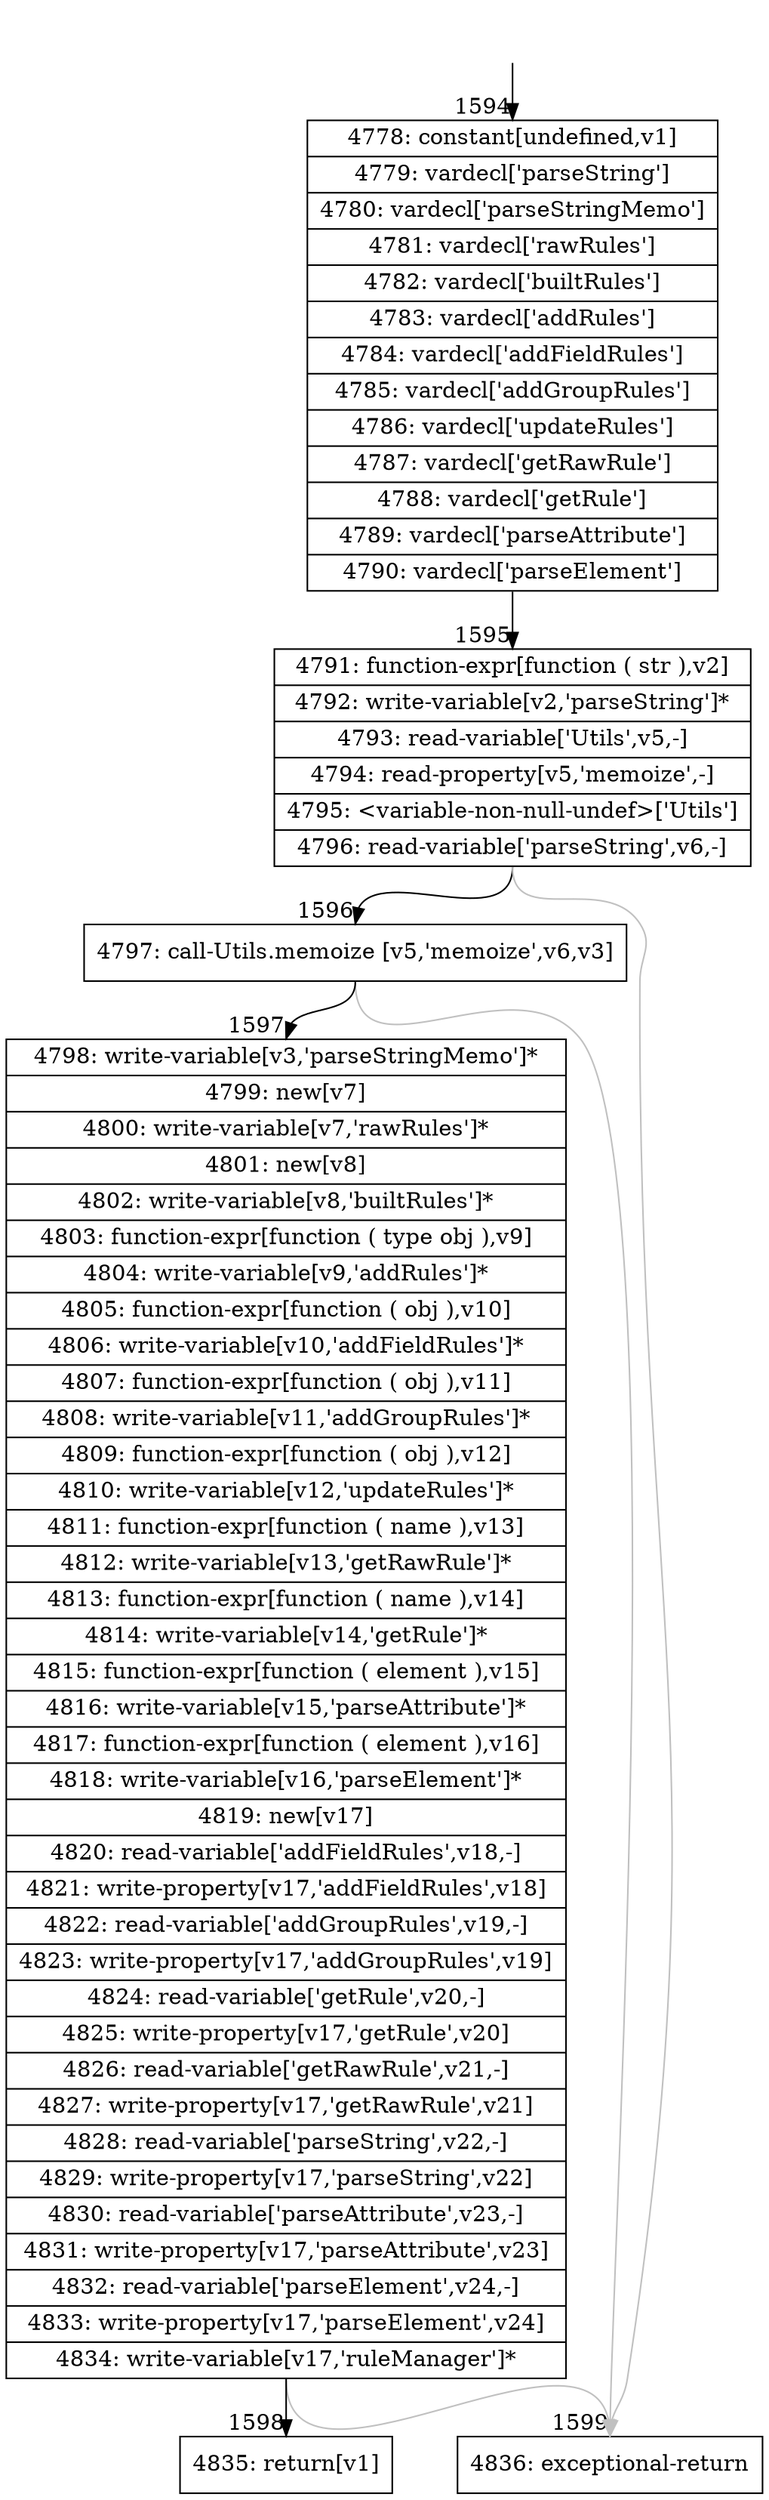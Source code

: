 digraph {
rankdir="TD"
BB_entry118[shape=none,label=""];
BB_entry118 -> BB1594 [tailport=s, headport=n, headlabel="    1594"]
BB1594 [shape=record label="{4778: constant[undefined,v1]|4779: vardecl['parseString']|4780: vardecl['parseStringMemo']|4781: vardecl['rawRules']|4782: vardecl['builtRules']|4783: vardecl['addRules']|4784: vardecl['addFieldRules']|4785: vardecl['addGroupRules']|4786: vardecl['updateRules']|4787: vardecl['getRawRule']|4788: vardecl['getRule']|4789: vardecl['parseAttribute']|4790: vardecl['parseElement']}" ] 
BB1594 -> BB1595 [tailport=s, headport=n, headlabel="      1595"]
BB1595 [shape=record label="{4791: function-expr[function ( str ),v2]|4792: write-variable[v2,'parseString']*|4793: read-variable['Utils',v5,-]|4794: read-property[v5,'memoize',-]|4795: \<variable-non-null-undef\>['Utils']|4796: read-variable['parseString',v6,-]}" ] 
BB1595 -> BB1596 [tailport=s, headport=n, headlabel="      1596"]
BB1595 -> BB1599 [tailport=s, headport=n, color=gray, headlabel="      1599"]
BB1596 [shape=record label="{4797: call-Utils.memoize [v5,'memoize',v6,v3]}" ] 
BB1596 -> BB1597 [tailport=s, headport=n, headlabel="      1597"]
BB1596 -> BB1599 [tailport=s, headport=n, color=gray]
BB1597 [shape=record label="{4798: write-variable[v3,'parseStringMemo']*|4799: new[v7]|4800: write-variable[v7,'rawRules']*|4801: new[v8]|4802: write-variable[v8,'builtRules']*|4803: function-expr[function ( type obj ),v9]|4804: write-variable[v9,'addRules']*|4805: function-expr[function ( obj ),v10]|4806: write-variable[v10,'addFieldRules']*|4807: function-expr[function ( obj ),v11]|4808: write-variable[v11,'addGroupRules']*|4809: function-expr[function ( obj ),v12]|4810: write-variable[v12,'updateRules']*|4811: function-expr[function ( name ),v13]|4812: write-variable[v13,'getRawRule']*|4813: function-expr[function ( name ),v14]|4814: write-variable[v14,'getRule']*|4815: function-expr[function ( element ),v15]|4816: write-variable[v15,'parseAttribute']*|4817: function-expr[function ( element ),v16]|4818: write-variable[v16,'parseElement']*|4819: new[v17]|4820: read-variable['addFieldRules',v18,-]|4821: write-property[v17,'addFieldRules',v18]|4822: read-variable['addGroupRules',v19,-]|4823: write-property[v17,'addGroupRules',v19]|4824: read-variable['getRule',v20,-]|4825: write-property[v17,'getRule',v20]|4826: read-variable['getRawRule',v21,-]|4827: write-property[v17,'getRawRule',v21]|4828: read-variable['parseString',v22,-]|4829: write-property[v17,'parseString',v22]|4830: read-variable['parseAttribute',v23,-]|4831: write-property[v17,'parseAttribute',v23]|4832: read-variable['parseElement',v24,-]|4833: write-property[v17,'parseElement',v24]|4834: write-variable[v17,'ruleManager']*}" ] 
BB1597 -> BB1598 [tailport=s, headport=n, headlabel="      1598"]
BB1597 -> BB1599 [tailport=s, headport=n, color=gray]
BB1598 [shape=record label="{4835: return[v1]}" ] 
BB1599 [shape=record label="{4836: exceptional-return}" ] 
//#$~ 1390
}
